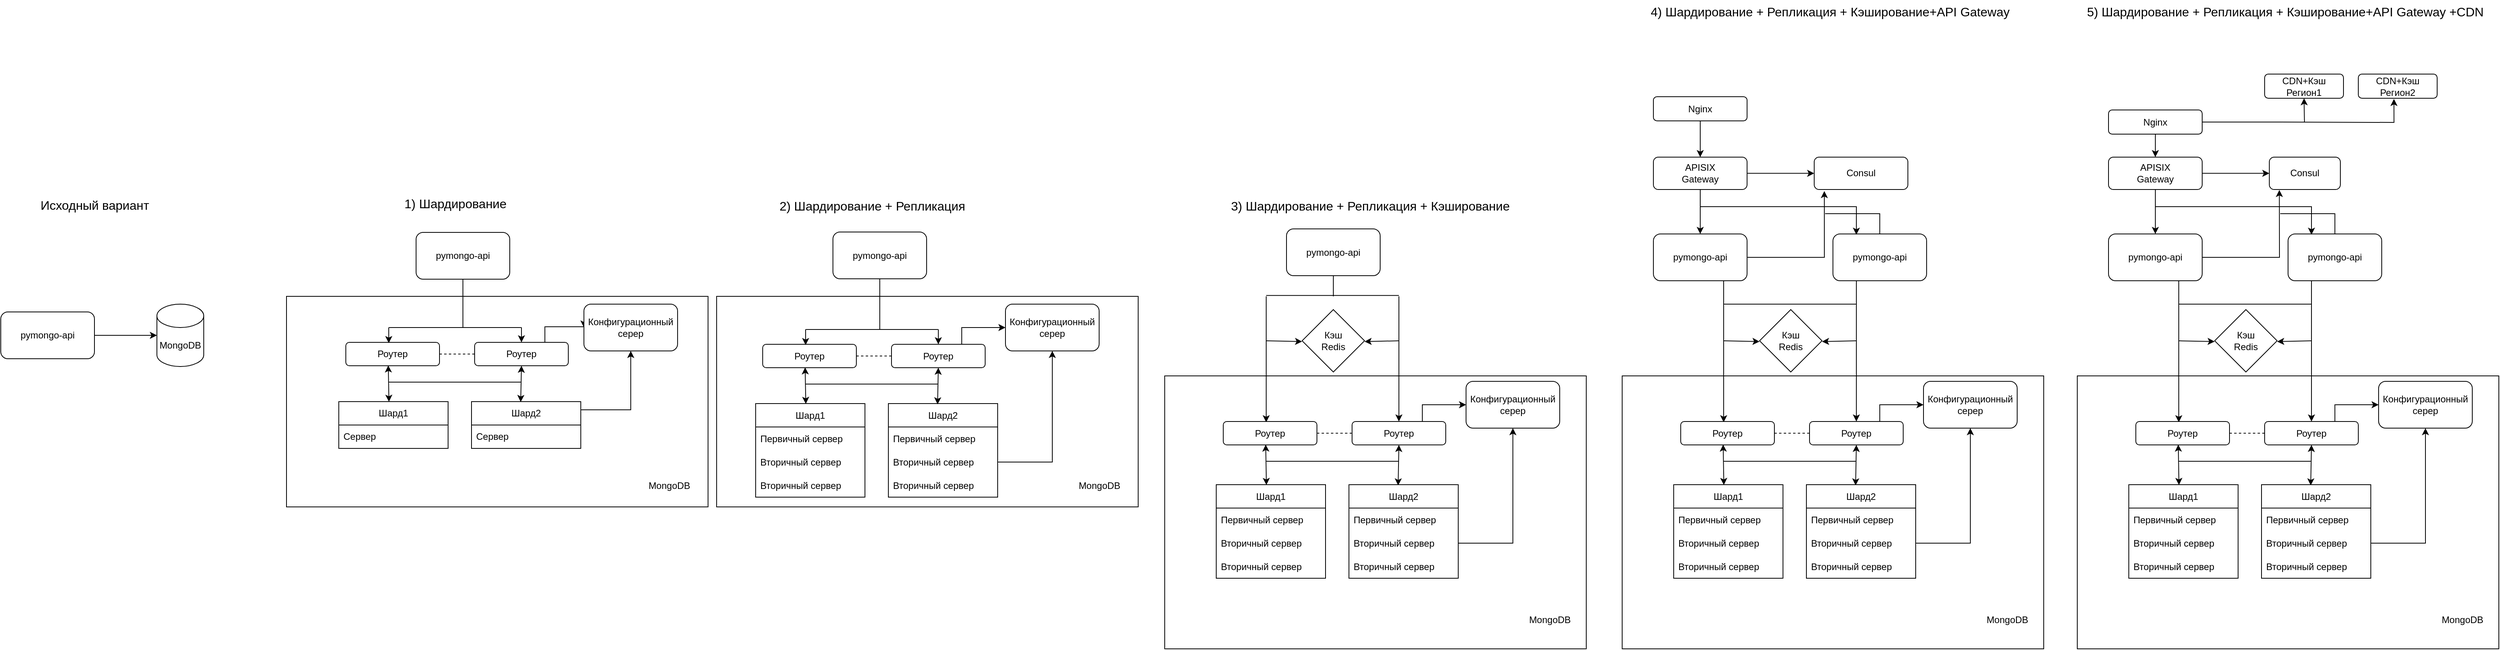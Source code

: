 <mxfile version="25.0.2">
  <diagram name="Page-1" id="-H_mtQnk-PTXWXPvYvuk">
    <mxGraphModel dx="778" dy="1609" grid="1" gridSize="10" guides="1" tooltips="1" connect="1" arrows="1" fold="1" page="1" pageScale="1" pageWidth="1169" pageHeight="827" math="0" shadow="0">
      <root>
        <mxCell id="0" />
        <mxCell id="1" parent="0" />
        <mxCell id="dd4mKdC5AhzpkrPQ3hBB-66" value="" style="rounded=0;whiteSpace=wrap;html=1;" parent="1" vertex="1">
          <mxGeometry x="1754" y="372" width="540" height="350" as="geometry" />
        </mxCell>
        <mxCell id="dd4mKdC5AhzpkrPQ3hBB-54" value="" style="rounded=0;whiteSpace=wrap;html=1;" parent="1" vertex="1">
          <mxGeometry x="629" y="270" width="540" height="270" as="geometry" />
        </mxCell>
        <mxCell id="dd4mKdC5AhzpkrPQ3hBB-55" value="MongoDB" style="text;html=1;align=center;verticalAlign=middle;resizable=0;points=[];autosize=1;strokeColor=none;fillColor=none;" parent="1" vertex="1">
          <mxGeometry x="1079" y="497.5" width="80" height="30" as="geometry" />
        </mxCell>
        <mxCell id="dd4mKdC5AhzpkrPQ3hBB-52" value="" style="rounded=0;whiteSpace=wrap;html=1;" parent="1" vertex="1">
          <mxGeometry x="1180" y="270" width="540" height="270" as="geometry" />
        </mxCell>
        <mxCell id="zA23MoTUsTF4_91t8viU-2" value="MongoDB" style="shape=cylinder3;whiteSpace=wrap;html=1;boundedLbl=1;backgroundOutline=1;size=15;" parent="1" vertex="1">
          <mxGeometry x="463" y="280" width="60" height="80" as="geometry" />
        </mxCell>
        <mxCell id="zA23MoTUsTF4_91t8viU-3" value="pymongo-api" style="rounded=1;whiteSpace=wrap;html=1;" parent="1" vertex="1">
          <mxGeometry x="263" y="290" width="120" height="60" as="geometry" />
        </mxCell>
        <mxCell id="zA23MoTUsTF4_91t8viU-4" style="edgeStyle=orthogonalEdgeStyle;rounded=0;orthogonalLoop=1;jettySize=auto;html=1;exitX=1;exitY=0.5;exitDx=0;exitDy=0;entryX=0;entryY=0.5;entryDx=0;entryDy=0;entryPerimeter=0;" parent="1" source="zA23MoTUsTF4_91t8viU-3" target="zA23MoTUsTF4_91t8viU-2" edge="1">
          <mxGeometry relative="1" as="geometry" />
        </mxCell>
        <mxCell id="dd4mKdC5AhzpkrPQ3hBB-1" value="&lt;span style=&quot;font-size: 16px;&quot;&gt;Исходный вариант&lt;/span&gt;" style="text;html=1;align=center;verticalAlign=middle;resizable=0;points=[];autosize=1;strokeColor=none;fillColor=none;" parent="1" vertex="1">
          <mxGeometry x="303" y="138" width="160" height="30" as="geometry" />
        </mxCell>
        <mxCell id="dd4mKdC5AhzpkrPQ3hBB-2" value="&lt;span style=&quot;font-size: 16px;&quot;&gt;1) Шардирование&lt;/span&gt;" style="text;html=1;align=center;verticalAlign=middle;resizable=0;points=[];autosize=1;strokeColor=none;fillColor=none;" parent="1" vertex="1">
          <mxGeometry x="770" y="136" width="150" height="30" as="geometry" />
        </mxCell>
        <mxCell id="dd4mKdC5AhzpkrPQ3hBB-24" style="edgeStyle=orthogonalEdgeStyle;rounded=0;orthogonalLoop=1;jettySize=auto;html=1;entryX=0;entryY=0.5;entryDx=0;entryDy=0;exitX=0.75;exitY=0;exitDx=0;exitDy=0;" parent="1" source="dd4mKdC5AhzpkrPQ3hBB-5" target="dd4mKdC5AhzpkrPQ3hBB-15" edge="1">
          <mxGeometry relative="1" as="geometry">
            <mxPoint x="960" y="270" as="sourcePoint" />
          </mxGeometry>
        </mxCell>
        <mxCell id="dd4mKdC5AhzpkrPQ3hBB-3" value="pymongo-api" style="rounded=1;whiteSpace=wrap;html=1;" parent="1" vertex="1">
          <mxGeometry x="795" y="188" width="120" height="60" as="geometry" />
        </mxCell>
        <mxCell id="dd4mKdC5AhzpkrPQ3hBB-4" value="Роутер" style="rounded=1;whiteSpace=wrap;html=1;" parent="1" vertex="1">
          <mxGeometry x="705" y="329" width="120" height="30" as="geometry" />
        </mxCell>
        <mxCell id="dd4mKdC5AhzpkrPQ3hBB-5" value="Роутер" style="rounded=1;whiteSpace=wrap;html=1;" parent="1" vertex="1">
          <mxGeometry x="870" y="329" width="120" height="30" as="geometry" />
        </mxCell>
        <mxCell id="dd4mKdC5AhzpkrPQ3hBB-6" value="Шард1" style="swimlane;fontStyle=0;childLayout=stackLayout;horizontal=1;startSize=30;horizontalStack=0;resizeParent=1;resizeParentMax=0;resizeLast=0;collapsible=1;marginBottom=0;whiteSpace=wrap;html=1;" parent="1" vertex="1">
          <mxGeometry x="696" y="405" width="140" height="60" as="geometry" />
        </mxCell>
        <mxCell id="dd4mKdC5AhzpkrPQ3hBB-9" value="Сервер" style="text;strokeColor=none;fillColor=none;align=left;verticalAlign=middle;spacingLeft=4;spacingRight=4;overflow=hidden;points=[[0,0.5],[1,0.5]];portConstraint=eastwest;rotatable=0;whiteSpace=wrap;html=1;" parent="dd4mKdC5AhzpkrPQ3hBB-6" vertex="1">
          <mxGeometry y="30" width="140" height="30" as="geometry" />
        </mxCell>
        <mxCell id="dd4mKdC5AhzpkrPQ3hBB-11" value="Шард2" style="swimlane;fontStyle=0;childLayout=stackLayout;horizontal=1;startSize=30;horizontalStack=0;resizeParent=1;resizeParentMax=0;resizeLast=0;collapsible=1;marginBottom=0;whiteSpace=wrap;html=1;" parent="1" vertex="1">
          <mxGeometry x="866" y="405" width="140" height="60" as="geometry" />
        </mxCell>
        <mxCell id="dd4mKdC5AhzpkrPQ3hBB-51" value="Сервер" style="text;strokeColor=none;fillColor=none;align=left;verticalAlign=middle;spacingLeft=4;spacingRight=4;overflow=hidden;points=[[0,0.5],[1,0.5]];portConstraint=eastwest;rotatable=0;whiteSpace=wrap;html=1;" parent="dd4mKdC5AhzpkrPQ3hBB-11" vertex="1">
          <mxGeometry y="30" width="140" height="30" as="geometry" />
        </mxCell>
        <mxCell id="dd4mKdC5AhzpkrPQ3hBB-15" value="Конфигурационный серер" style="rounded=1;whiteSpace=wrap;html=1;" parent="1" vertex="1">
          <mxGeometry x="1010" y="280" width="120" height="60" as="geometry" />
        </mxCell>
        <mxCell id="dd4mKdC5AhzpkrPQ3hBB-16" value="" style="endArrow=none;html=1;rounded=0;" parent="1" edge="1">
          <mxGeometry width="50" height="50" relative="1" as="geometry">
            <mxPoint x="760" y="310" as="sourcePoint" />
            <mxPoint x="930" y="310" as="targetPoint" />
          </mxGeometry>
        </mxCell>
        <mxCell id="dd4mKdC5AhzpkrPQ3hBB-17" value="" style="endArrow=none;dashed=1;html=1;rounded=0;exitX=1;exitY=0.5;exitDx=0;exitDy=0;entryX=0;entryY=0.5;entryDx=0;entryDy=0;" parent="1" source="dd4mKdC5AhzpkrPQ3hBB-4" target="dd4mKdC5AhzpkrPQ3hBB-5" edge="1">
          <mxGeometry width="50" height="50" relative="1" as="geometry">
            <mxPoint x="820" y="410" as="sourcePoint" />
            <mxPoint x="870" y="360" as="targetPoint" />
          </mxGeometry>
        </mxCell>
        <mxCell id="dd4mKdC5AhzpkrPQ3hBB-18" value="" style="endArrow=classic;html=1;rounded=0;" parent="1" target="dd4mKdC5AhzpkrPQ3hBB-5" edge="1">
          <mxGeometry width="50" height="50" relative="1" as="geometry">
            <mxPoint x="930" y="310" as="sourcePoint" />
            <mxPoint x="870" y="360" as="targetPoint" />
          </mxGeometry>
        </mxCell>
        <mxCell id="dd4mKdC5AhzpkrPQ3hBB-19" value="" style="endArrow=classic;html=1;rounded=0;" parent="1" edge="1">
          <mxGeometry width="50" height="50" relative="1" as="geometry">
            <mxPoint x="760" y="310" as="sourcePoint" />
            <mxPoint x="760" y="330" as="targetPoint" />
          </mxGeometry>
        </mxCell>
        <mxCell id="dd4mKdC5AhzpkrPQ3hBB-20" value="" style="endArrow=none;html=1;rounded=0;entryX=0.5;entryY=1;entryDx=0;entryDy=0;" parent="1" target="dd4mKdC5AhzpkrPQ3hBB-3" edge="1">
          <mxGeometry width="50" height="50" relative="1" as="geometry">
            <mxPoint x="855" y="310" as="sourcePoint" />
            <mxPoint x="870" y="360" as="targetPoint" />
          </mxGeometry>
        </mxCell>
        <mxCell id="dd4mKdC5AhzpkrPQ3hBB-22" style="edgeStyle=orthogonalEdgeStyle;rounded=0;orthogonalLoop=1;jettySize=auto;html=1;exitX=0.997;exitY=0.175;exitDx=0;exitDy=0;entryX=0.5;entryY=1;entryDx=0;entryDy=0;exitPerimeter=0;" parent="1" source="dd4mKdC5AhzpkrPQ3hBB-11" target="dd4mKdC5AhzpkrPQ3hBB-15" edge="1">
          <mxGeometry relative="1" as="geometry" />
        </mxCell>
        <mxCell id="dd4mKdC5AhzpkrPQ3hBB-25" value="" style="endArrow=classic;html=1;rounded=0;exitX=0.453;exitY=0.987;exitDx=0;exitDy=0;entryX=0.459;entryY=0.003;entryDx=0;entryDy=0;entryPerimeter=0;exitPerimeter=0;endFill=1;startArrow=classic;startFill=1;" parent="1" source="dd4mKdC5AhzpkrPQ3hBB-4" target="dd4mKdC5AhzpkrPQ3hBB-6" edge="1">
          <mxGeometry width="50" height="50" relative="1" as="geometry">
            <mxPoint x="820" y="410" as="sourcePoint" />
            <mxPoint x="765" y="400" as="targetPoint" />
          </mxGeometry>
        </mxCell>
        <mxCell id="dd4mKdC5AhzpkrPQ3hBB-26" value="" style="endArrow=classic;html=1;rounded=0;exitX=0.5;exitY=1;exitDx=0;exitDy=0;entryX=0.45;entryY=0.008;entryDx=0;entryDy=0;entryPerimeter=0;endFill=1;startArrow=classic;startFill=1;" parent="1" source="dd4mKdC5AhzpkrPQ3hBB-5" target="dd4mKdC5AhzpkrPQ3hBB-11" edge="1">
          <mxGeometry width="50" height="50" relative="1" as="geometry">
            <mxPoint x="820" y="410" as="sourcePoint" />
            <mxPoint x="870" y="360" as="targetPoint" />
          </mxGeometry>
        </mxCell>
        <mxCell id="dd4mKdC5AhzpkrPQ3hBB-27" value="" style="endArrow=none;html=1;rounded=0;" parent="1" edge="1">
          <mxGeometry width="50" height="50" relative="1" as="geometry">
            <mxPoint x="760" y="380" as="sourcePoint" />
            <mxPoint x="930" y="380" as="targetPoint" />
          </mxGeometry>
        </mxCell>
        <mxCell id="dd4mKdC5AhzpkrPQ3hBB-28" value="&lt;span style=&quot;font-size: 16px;&quot;&gt;2) Шардирование + Репликация&lt;/span&gt;" style="text;html=1;align=center;verticalAlign=middle;resizable=0;points=[];autosize=1;strokeColor=none;fillColor=none;" parent="1" vertex="1">
          <mxGeometry x="1249" y="138.5" width="260" height="30" as="geometry" />
        </mxCell>
        <mxCell id="dd4mKdC5AhzpkrPQ3hBB-29" style="edgeStyle=orthogonalEdgeStyle;rounded=0;orthogonalLoop=1;jettySize=auto;html=1;entryX=0;entryY=0.5;entryDx=0;entryDy=0;exitX=0.75;exitY=0;exitDx=0;exitDy=0;" parent="1" source="dd4mKdC5AhzpkrPQ3hBB-32" target="dd4mKdC5AhzpkrPQ3hBB-41" edge="1">
          <mxGeometry relative="1" as="geometry">
            <mxPoint x="1494" y="272.5" as="sourcePoint" />
          </mxGeometry>
        </mxCell>
        <mxCell id="dd4mKdC5AhzpkrPQ3hBB-30" value="pymongo-api" style="rounded=1;whiteSpace=wrap;html=1;" parent="1" vertex="1">
          <mxGeometry x="1329" y="187.5" width="120" height="60" as="geometry" />
        </mxCell>
        <mxCell id="dd4mKdC5AhzpkrPQ3hBB-31" value="Роутер" style="rounded=1;whiteSpace=wrap;html=1;" parent="1" vertex="1">
          <mxGeometry x="1239" y="331.5" width="120" height="30" as="geometry" />
        </mxCell>
        <mxCell id="dd4mKdC5AhzpkrPQ3hBB-32" value="Роутер" style="rounded=1;whiteSpace=wrap;html=1;" parent="1" vertex="1">
          <mxGeometry x="1404" y="331.5" width="120" height="30" as="geometry" />
        </mxCell>
        <mxCell id="dd4mKdC5AhzpkrPQ3hBB-33" value="Шард1" style="swimlane;fontStyle=0;childLayout=stackLayout;horizontal=1;startSize=30;horizontalStack=0;resizeParent=1;resizeParentMax=0;resizeLast=0;collapsible=1;marginBottom=0;whiteSpace=wrap;html=1;" parent="1" vertex="1">
          <mxGeometry x="1230" y="407.5" width="140" height="120" as="geometry" />
        </mxCell>
        <mxCell id="dd4mKdC5AhzpkrPQ3hBB-34" value="Первичный сервер" style="text;strokeColor=none;fillColor=none;align=left;verticalAlign=middle;spacingLeft=4;spacingRight=4;overflow=hidden;points=[[0,0.5],[1,0.5]];portConstraint=eastwest;rotatable=0;whiteSpace=wrap;html=1;" parent="dd4mKdC5AhzpkrPQ3hBB-33" vertex="1">
          <mxGeometry y="30" width="140" height="30" as="geometry" />
        </mxCell>
        <mxCell id="dd4mKdC5AhzpkrPQ3hBB-35" value="Вторичный сервер" style="text;strokeColor=none;fillColor=none;align=left;verticalAlign=middle;spacingLeft=4;spacingRight=4;overflow=hidden;points=[[0,0.5],[1,0.5]];portConstraint=eastwest;rotatable=0;whiteSpace=wrap;html=1;" parent="dd4mKdC5AhzpkrPQ3hBB-33" vertex="1">
          <mxGeometry y="60" width="140" height="30" as="geometry" />
        </mxCell>
        <mxCell id="dd4mKdC5AhzpkrPQ3hBB-36" value="Вторичный сервер" style="text;strokeColor=none;fillColor=none;align=left;verticalAlign=middle;spacingLeft=4;spacingRight=4;overflow=hidden;points=[[0,0.5],[1,0.5]];portConstraint=eastwest;rotatable=0;whiteSpace=wrap;html=1;" parent="dd4mKdC5AhzpkrPQ3hBB-33" vertex="1">
          <mxGeometry y="90" width="140" height="30" as="geometry" />
        </mxCell>
        <mxCell id="dd4mKdC5AhzpkrPQ3hBB-37" value="Шард2" style="swimlane;fontStyle=0;childLayout=stackLayout;horizontal=1;startSize=30;horizontalStack=0;resizeParent=1;resizeParentMax=0;resizeLast=0;collapsible=1;marginBottom=0;whiteSpace=wrap;html=1;" parent="1" vertex="1">
          <mxGeometry x="1400" y="407.5" width="140" height="120" as="geometry" />
        </mxCell>
        <mxCell id="dd4mKdC5AhzpkrPQ3hBB-38" value="Первичный сервер" style="text;strokeColor=none;fillColor=none;align=left;verticalAlign=middle;spacingLeft=4;spacingRight=4;overflow=hidden;points=[[0,0.5],[1,0.5]];portConstraint=eastwest;rotatable=0;whiteSpace=wrap;html=1;" parent="dd4mKdC5AhzpkrPQ3hBB-37" vertex="1">
          <mxGeometry y="30" width="140" height="30" as="geometry" />
        </mxCell>
        <mxCell id="dd4mKdC5AhzpkrPQ3hBB-39" value="Вторичный сервер" style="text;strokeColor=none;fillColor=none;align=left;verticalAlign=middle;spacingLeft=4;spacingRight=4;overflow=hidden;points=[[0,0.5],[1,0.5]];portConstraint=eastwest;rotatable=0;whiteSpace=wrap;html=1;" parent="dd4mKdC5AhzpkrPQ3hBB-37" vertex="1">
          <mxGeometry y="60" width="140" height="30" as="geometry" />
        </mxCell>
        <mxCell id="dd4mKdC5AhzpkrPQ3hBB-40" value="Вторичный сервер" style="text;strokeColor=none;fillColor=none;align=left;verticalAlign=middle;spacingLeft=4;spacingRight=4;overflow=hidden;points=[[0,0.5],[1,0.5]];portConstraint=eastwest;rotatable=0;whiteSpace=wrap;html=1;" parent="dd4mKdC5AhzpkrPQ3hBB-37" vertex="1">
          <mxGeometry y="90" width="140" height="30" as="geometry" />
        </mxCell>
        <mxCell id="dd4mKdC5AhzpkrPQ3hBB-41" value="Конфигурационный серер" style="rounded=1;whiteSpace=wrap;html=1;" parent="1" vertex="1">
          <mxGeometry x="1550" y="280" width="120" height="60" as="geometry" />
        </mxCell>
        <mxCell id="dd4mKdC5AhzpkrPQ3hBB-42" value="" style="endArrow=none;html=1;rounded=0;" parent="1" edge="1">
          <mxGeometry width="50" height="50" relative="1" as="geometry">
            <mxPoint x="1294" y="312.5" as="sourcePoint" />
            <mxPoint x="1464" y="312.5" as="targetPoint" />
          </mxGeometry>
        </mxCell>
        <mxCell id="dd4mKdC5AhzpkrPQ3hBB-43" value="" style="endArrow=none;dashed=1;html=1;rounded=0;exitX=1;exitY=0.5;exitDx=0;exitDy=0;entryX=0;entryY=0.5;entryDx=0;entryDy=0;" parent="1" source="dd4mKdC5AhzpkrPQ3hBB-31" target="dd4mKdC5AhzpkrPQ3hBB-32" edge="1">
          <mxGeometry width="50" height="50" relative="1" as="geometry">
            <mxPoint x="1354" y="412.5" as="sourcePoint" />
            <mxPoint x="1404" y="362.5" as="targetPoint" />
          </mxGeometry>
        </mxCell>
        <mxCell id="dd4mKdC5AhzpkrPQ3hBB-44" value="" style="endArrow=classic;html=1;rounded=0;" parent="1" target="dd4mKdC5AhzpkrPQ3hBB-32" edge="1">
          <mxGeometry width="50" height="50" relative="1" as="geometry">
            <mxPoint x="1464" y="312.5" as="sourcePoint" />
            <mxPoint x="1404" y="362.5" as="targetPoint" />
          </mxGeometry>
        </mxCell>
        <mxCell id="dd4mKdC5AhzpkrPQ3hBB-45" value="" style="endArrow=classic;html=1;rounded=0;" parent="1" edge="1">
          <mxGeometry width="50" height="50" relative="1" as="geometry">
            <mxPoint x="1294" y="312.5" as="sourcePoint" />
            <mxPoint x="1294" y="332.5" as="targetPoint" />
          </mxGeometry>
        </mxCell>
        <mxCell id="dd4mKdC5AhzpkrPQ3hBB-46" value="" style="endArrow=none;html=1;rounded=0;entryX=0.5;entryY=1;entryDx=0;entryDy=0;" parent="1" target="dd4mKdC5AhzpkrPQ3hBB-30" edge="1">
          <mxGeometry width="50" height="50" relative="1" as="geometry">
            <mxPoint x="1389" y="312.5" as="sourcePoint" />
            <mxPoint x="1404" y="362.5" as="targetPoint" />
          </mxGeometry>
        </mxCell>
        <mxCell id="dd4mKdC5AhzpkrPQ3hBB-47" style="edgeStyle=orthogonalEdgeStyle;rounded=0;orthogonalLoop=1;jettySize=auto;html=1;exitX=1;exitY=0.5;exitDx=0;exitDy=0;entryX=0.5;entryY=1;entryDx=0;entryDy=0;" parent="1" source="dd4mKdC5AhzpkrPQ3hBB-39" target="dd4mKdC5AhzpkrPQ3hBB-41" edge="1">
          <mxGeometry relative="1" as="geometry" />
        </mxCell>
        <mxCell id="dd4mKdC5AhzpkrPQ3hBB-48" value="" style="endArrow=classic;html=1;rounded=0;exitX=0.453;exitY=0.987;exitDx=0;exitDy=0;entryX=0.459;entryY=0.003;entryDx=0;entryDy=0;entryPerimeter=0;exitPerimeter=0;endFill=1;startArrow=classic;startFill=1;" parent="1" source="dd4mKdC5AhzpkrPQ3hBB-31" target="dd4mKdC5AhzpkrPQ3hBB-33" edge="1">
          <mxGeometry width="50" height="50" relative="1" as="geometry">
            <mxPoint x="1354" y="412.5" as="sourcePoint" />
            <mxPoint x="1299" y="402.5" as="targetPoint" />
          </mxGeometry>
        </mxCell>
        <mxCell id="dd4mKdC5AhzpkrPQ3hBB-49" value="" style="endArrow=classic;html=1;rounded=0;exitX=0.5;exitY=1;exitDx=0;exitDy=0;entryX=0.45;entryY=0.008;entryDx=0;entryDy=0;entryPerimeter=0;endFill=1;startArrow=classic;startFill=1;" parent="1" source="dd4mKdC5AhzpkrPQ3hBB-32" target="dd4mKdC5AhzpkrPQ3hBB-37" edge="1">
          <mxGeometry width="50" height="50" relative="1" as="geometry">
            <mxPoint x="1354" y="412.5" as="sourcePoint" />
            <mxPoint x="1404" y="362.5" as="targetPoint" />
          </mxGeometry>
        </mxCell>
        <mxCell id="dd4mKdC5AhzpkrPQ3hBB-50" value="" style="endArrow=none;html=1;rounded=0;" parent="1" edge="1">
          <mxGeometry width="50" height="50" relative="1" as="geometry">
            <mxPoint x="1294" y="382.5" as="sourcePoint" />
            <mxPoint x="1464" y="382.5" as="targetPoint" />
          </mxGeometry>
        </mxCell>
        <mxCell id="dd4mKdC5AhzpkrPQ3hBB-53" value="MongoDB" style="text;html=1;align=center;verticalAlign=middle;resizable=0;points=[];autosize=1;strokeColor=none;fillColor=none;" parent="1" vertex="1">
          <mxGeometry x="1630" y="497.5" width="80" height="30" as="geometry" />
        </mxCell>
        <mxCell id="dd4mKdC5AhzpkrPQ3hBB-56" style="edgeStyle=orthogonalEdgeStyle;rounded=0;orthogonalLoop=1;jettySize=auto;html=1;entryX=0;entryY=0.5;entryDx=0;entryDy=0;exitX=0.75;exitY=0;exitDx=0;exitDy=0;" parent="1" source="dd4mKdC5AhzpkrPQ3hBB-70" target="dd4mKdC5AhzpkrPQ3hBB-79" edge="1">
          <mxGeometry relative="1" as="geometry">
            <mxPoint x="2084" y="371.5" as="sourcePoint" />
          </mxGeometry>
        </mxCell>
        <mxCell id="dd4mKdC5AhzpkrPQ3hBB-57" value="" style="endArrow=none;html=1;rounded=0;" parent="1" edge="1">
          <mxGeometry width="50" height="50" relative="1" as="geometry">
            <mxPoint x="1884" y="268.82" as="sourcePoint" />
            <mxPoint x="2054" y="268.82" as="targetPoint" />
          </mxGeometry>
        </mxCell>
        <mxCell id="dd4mKdC5AhzpkrPQ3hBB-58" value="" style="endArrow=none;dashed=1;html=1;rounded=0;exitX=1;exitY=0.5;exitDx=0;exitDy=0;entryX=0;entryY=0.5;entryDx=0;entryDy=0;" parent="1" source="dd4mKdC5AhzpkrPQ3hBB-69" target="dd4mKdC5AhzpkrPQ3hBB-70" edge="1">
          <mxGeometry width="50" height="50" relative="1" as="geometry">
            <mxPoint x="1944" y="511.5" as="sourcePoint" />
            <mxPoint x="1994" y="461.5" as="targetPoint" />
          </mxGeometry>
        </mxCell>
        <mxCell id="dd4mKdC5AhzpkrPQ3hBB-59" value="" style="endArrow=classic;html=1;rounded=0;" parent="1" target="dd4mKdC5AhzpkrPQ3hBB-70" edge="1">
          <mxGeometry width="50" height="50" relative="1" as="geometry">
            <mxPoint x="2054" y="270" as="sourcePoint" />
            <mxPoint x="1994" y="461.5" as="targetPoint" />
          </mxGeometry>
        </mxCell>
        <mxCell id="dd4mKdC5AhzpkrPQ3hBB-60" value="" style="endArrow=classic;html=1;rounded=0;" parent="1" edge="1">
          <mxGeometry width="50" height="50" relative="1" as="geometry">
            <mxPoint x="1884" y="270" as="sourcePoint" />
            <mxPoint x="1884" y="431.5" as="targetPoint" />
          </mxGeometry>
        </mxCell>
        <mxCell id="dd4mKdC5AhzpkrPQ3hBB-61" value="" style="endArrow=none;html=1;rounded=0;entryX=0.5;entryY=1;entryDx=0;entryDy=0;" parent="1" target="dd4mKdC5AhzpkrPQ3hBB-68" edge="1">
          <mxGeometry width="50" height="50" relative="1" as="geometry">
            <mxPoint x="1970" y="270" as="sourcePoint" />
            <mxPoint x="1994" y="362.5" as="targetPoint" />
          </mxGeometry>
        </mxCell>
        <mxCell id="dd4mKdC5AhzpkrPQ3hBB-62" style="edgeStyle=orthogonalEdgeStyle;rounded=0;orthogonalLoop=1;jettySize=auto;html=1;exitX=1;exitY=0.5;exitDx=0;exitDy=0;entryX=0.5;entryY=1;entryDx=0;entryDy=0;" parent="1" source="dd4mKdC5AhzpkrPQ3hBB-77" target="dd4mKdC5AhzpkrPQ3hBB-79" edge="1">
          <mxGeometry relative="1" as="geometry" />
        </mxCell>
        <mxCell id="dd4mKdC5AhzpkrPQ3hBB-63" value="" style="endArrow=classic;html=1;rounded=0;exitX=0.453;exitY=0.987;exitDx=0;exitDy=0;entryX=0.459;entryY=0.003;entryDx=0;entryDy=0;entryPerimeter=0;exitPerimeter=0;endFill=1;startArrow=classic;startFill=1;" parent="1" source="dd4mKdC5AhzpkrPQ3hBB-69" target="dd4mKdC5AhzpkrPQ3hBB-71" edge="1">
          <mxGeometry width="50" height="50" relative="1" as="geometry">
            <mxPoint x="1944" y="412.5" as="sourcePoint" />
            <mxPoint x="1889" y="402.5" as="targetPoint" />
          </mxGeometry>
        </mxCell>
        <mxCell id="dd4mKdC5AhzpkrPQ3hBB-64" value="" style="endArrow=classic;html=1;rounded=0;exitX=0.5;exitY=1;exitDx=0;exitDy=0;entryX=0.45;entryY=0.008;entryDx=0;entryDy=0;entryPerimeter=0;endFill=1;startArrow=classic;startFill=1;" parent="1" source="dd4mKdC5AhzpkrPQ3hBB-70" target="dd4mKdC5AhzpkrPQ3hBB-75" edge="1">
          <mxGeometry width="50" height="50" relative="1" as="geometry">
            <mxPoint x="1944" y="412.5" as="sourcePoint" />
            <mxPoint x="1994" y="362.5" as="targetPoint" />
          </mxGeometry>
        </mxCell>
        <mxCell id="dd4mKdC5AhzpkrPQ3hBB-65" value="" style="endArrow=none;html=1;rounded=0;" parent="1" edge="1">
          <mxGeometry width="50" height="50" relative="1" as="geometry">
            <mxPoint x="1884" y="481.5" as="sourcePoint" />
            <mxPoint x="2054" y="481.5" as="targetPoint" />
          </mxGeometry>
        </mxCell>
        <mxCell id="dd4mKdC5AhzpkrPQ3hBB-67" value="&lt;span style=&quot;font-size: 16px;&quot;&gt;3) Шардирование + Репликация + Кэширование&lt;/span&gt;" style="text;html=1;align=center;verticalAlign=middle;resizable=0;points=[];autosize=1;strokeColor=none;fillColor=none;" parent="1" vertex="1">
          <mxGeometry x="1827" y="138.5" width="380" height="30" as="geometry" />
        </mxCell>
        <mxCell id="dd4mKdC5AhzpkrPQ3hBB-68" value="pymongo-api" style="rounded=1;whiteSpace=wrap;html=1;" parent="1" vertex="1">
          <mxGeometry x="1910" y="183.5" width="120" height="60" as="geometry" />
        </mxCell>
        <mxCell id="dd4mKdC5AhzpkrPQ3hBB-69" value="Роутер" style="rounded=1;whiteSpace=wrap;html=1;" parent="1" vertex="1">
          <mxGeometry x="1829" y="430.5" width="120" height="30" as="geometry" />
        </mxCell>
        <mxCell id="dd4mKdC5AhzpkrPQ3hBB-70" value="Роутер" style="rounded=1;whiteSpace=wrap;html=1;" parent="1" vertex="1">
          <mxGeometry x="1994" y="430.5" width="120" height="30" as="geometry" />
        </mxCell>
        <mxCell id="dd4mKdC5AhzpkrPQ3hBB-71" value="Шард1" style="swimlane;fontStyle=0;childLayout=stackLayout;horizontal=1;startSize=30;horizontalStack=0;resizeParent=1;resizeParentMax=0;resizeLast=0;collapsible=1;marginBottom=0;whiteSpace=wrap;html=1;" parent="1" vertex="1">
          <mxGeometry x="1820" y="511.5" width="140" height="120" as="geometry" />
        </mxCell>
        <mxCell id="dd4mKdC5AhzpkrPQ3hBB-72" value="Первичный сервер" style="text;strokeColor=none;fillColor=none;align=left;verticalAlign=middle;spacingLeft=4;spacingRight=4;overflow=hidden;points=[[0,0.5],[1,0.5]];portConstraint=eastwest;rotatable=0;whiteSpace=wrap;html=1;" parent="dd4mKdC5AhzpkrPQ3hBB-71" vertex="1">
          <mxGeometry y="30" width="140" height="30" as="geometry" />
        </mxCell>
        <mxCell id="dd4mKdC5AhzpkrPQ3hBB-73" value="Вторичный сервер" style="text;strokeColor=none;fillColor=none;align=left;verticalAlign=middle;spacingLeft=4;spacingRight=4;overflow=hidden;points=[[0,0.5],[1,0.5]];portConstraint=eastwest;rotatable=0;whiteSpace=wrap;html=1;" parent="dd4mKdC5AhzpkrPQ3hBB-71" vertex="1">
          <mxGeometry y="60" width="140" height="30" as="geometry" />
        </mxCell>
        <mxCell id="dd4mKdC5AhzpkrPQ3hBB-74" value="Вторичный сервер" style="text;strokeColor=none;fillColor=none;align=left;verticalAlign=middle;spacingLeft=4;spacingRight=4;overflow=hidden;points=[[0,0.5],[1,0.5]];portConstraint=eastwest;rotatable=0;whiteSpace=wrap;html=1;" parent="dd4mKdC5AhzpkrPQ3hBB-71" vertex="1">
          <mxGeometry y="90" width="140" height="30" as="geometry" />
        </mxCell>
        <mxCell id="dd4mKdC5AhzpkrPQ3hBB-75" value="Шард2" style="swimlane;fontStyle=0;childLayout=stackLayout;horizontal=1;startSize=30;horizontalStack=0;resizeParent=1;resizeParentMax=0;resizeLast=0;collapsible=1;marginBottom=0;whiteSpace=wrap;html=1;" parent="1" vertex="1">
          <mxGeometry x="1990" y="511.5" width="140" height="120" as="geometry" />
        </mxCell>
        <mxCell id="dd4mKdC5AhzpkrPQ3hBB-76" value="Первичный сервер" style="text;strokeColor=none;fillColor=none;align=left;verticalAlign=middle;spacingLeft=4;spacingRight=4;overflow=hidden;points=[[0,0.5],[1,0.5]];portConstraint=eastwest;rotatable=0;whiteSpace=wrap;html=1;" parent="dd4mKdC5AhzpkrPQ3hBB-75" vertex="1">
          <mxGeometry y="30" width="140" height="30" as="geometry" />
        </mxCell>
        <mxCell id="dd4mKdC5AhzpkrPQ3hBB-77" value="Вторичный сервер" style="text;strokeColor=none;fillColor=none;align=left;verticalAlign=middle;spacingLeft=4;spacingRight=4;overflow=hidden;points=[[0,0.5],[1,0.5]];portConstraint=eastwest;rotatable=0;whiteSpace=wrap;html=1;" parent="dd4mKdC5AhzpkrPQ3hBB-75" vertex="1">
          <mxGeometry y="60" width="140" height="30" as="geometry" />
        </mxCell>
        <mxCell id="dd4mKdC5AhzpkrPQ3hBB-78" value="Вторичный сервер" style="text;strokeColor=none;fillColor=none;align=left;verticalAlign=middle;spacingLeft=4;spacingRight=4;overflow=hidden;points=[[0,0.5],[1,0.5]];portConstraint=eastwest;rotatable=0;whiteSpace=wrap;html=1;" parent="dd4mKdC5AhzpkrPQ3hBB-75" vertex="1">
          <mxGeometry y="90" width="140" height="30" as="geometry" />
        </mxCell>
        <mxCell id="dd4mKdC5AhzpkrPQ3hBB-79" value="Конфигурационный серер" style="rounded=1;whiteSpace=wrap;html=1;" parent="1" vertex="1">
          <mxGeometry x="2140" y="379" width="120" height="60" as="geometry" />
        </mxCell>
        <mxCell id="dd4mKdC5AhzpkrPQ3hBB-80" value="MongoDB" style="text;html=1;align=center;verticalAlign=middle;resizable=0;points=[];autosize=1;strokeColor=none;fillColor=none;" parent="1" vertex="1">
          <mxGeometry x="2207" y="670" width="80" height="30" as="geometry" />
        </mxCell>
        <mxCell id="dd4mKdC5AhzpkrPQ3hBB-81" value="Кэш&lt;div&gt;Redis&lt;/div&gt;" style="rhombus;whiteSpace=wrap;html=1;" parent="1" vertex="1">
          <mxGeometry x="1930" y="287" width="80" height="80" as="geometry" />
        </mxCell>
        <mxCell id="dd4mKdC5AhzpkrPQ3hBB-83" value="" style="endArrow=none;html=1;rounded=0;startArrow=classic;startFill=1;" parent="1" edge="1">
          <mxGeometry width="50" height="50" relative="1" as="geometry">
            <mxPoint x="2010" y="328" as="sourcePoint" />
            <mxPoint x="2054" y="327" as="targetPoint" />
          </mxGeometry>
        </mxCell>
        <mxCell id="dd4mKdC5AhzpkrPQ3hBB-84" value="" style="endArrow=classic;html=1;rounded=0;" parent="1" edge="1">
          <mxGeometry width="50" height="50" relative="1" as="geometry">
            <mxPoint x="1884" y="327" as="sourcePoint" />
            <mxPoint x="1930" y="328" as="targetPoint" />
          </mxGeometry>
        </mxCell>
        <mxCell id="_-X633mJhmhfmiW9d9bD-1" value="" style="rounded=0;whiteSpace=wrap;html=1;" vertex="1" parent="1">
          <mxGeometry x="2340" y="372" width="540" height="350" as="geometry" />
        </mxCell>
        <mxCell id="_-X633mJhmhfmiW9d9bD-2" style="edgeStyle=orthogonalEdgeStyle;rounded=0;orthogonalLoop=1;jettySize=auto;html=1;entryX=0;entryY=0.5;entryDx=0;entryDy=0;exitX=0.75;exitY=0;exitDx=0;exitDy=0;" edge="1" source="_-X633mJhmhfmiW9d9bD-15" target="_-X633mJhmhfmiW9d9bD-24" parent="1">
          <mxGeometry relative="1" as="geometry">
            <mxPoint x="2670" y="371.5" as="sourcePoint" />
          </mxGeometry>
        </mxCell>
        <mxCell id="_-X633mJhmhfmiW9d9bD-4" value="" style="endArrow=none;dashed=1;html=1;rounded=0;exitX=1;exitY=0.5;exitDx=0;exitDy=0;entryX=0;entryY=0.5;entryDx=0;entryDy=0;" edge="1" source="_-X633mJhmhfmiW9d9bD-14" target="_-X633mJhmhfmiW9d9bD-15" parent="1">
          <mxGeometry width="50" height="50" relative="1" as="geometry">
            <mxPoint x="2530" y="511.5" as="sourcePoint" />
            <mxPoint x="2580" y="461.5" as="targetPoint" />
          </mxGeometry>
        </mxCell>
        <mxCell id="_-X633mJhmhfmiW9d9bD-5" value="" style="endArrow=classic;html=1;rounded=0;exitX=0.25;exitY=1;exitDx=0;exitDy=0;" edge="1" target="_-X633mJhmhfmiW9d9bD-15" parent="1" source="_-X633mJhmhfmiW9d9bD-29">
          <mxGeometry width="50" height="50" relative="1" as="geometry">
            <mxPoint x="2640" y="270" as="sourcePoint" />
            <mxPoint x="2580" y="461.5" as="targetPoint" />
          </mxGeometry>
        </mxCell>
        <mxCell id="_-X633mJhmhfmiW9d9bD-6" value="" style="endArrow=classic;html=1;rounded=0;" edge="1" parent="1">
          <mxGeometry width="50" height="50" relative="1" as="geometry">
            <mxPoint x="2470" y="270" as="sourcePoint" />
            <mxPoint x="2470" y="431.5" as="targetPoint" />
          </mxGeometry>
        </mxCell>
        <mxCell id="_-X633mJhmhfmiW9d9bD-7" value="" style="endArrow=none;html=1;rounded=0;entryX=0.75;entryY=1;entryDx=0;entryDy=0;" edge="1" target="_-X633mJhmhfmiW9d9bD-13" parent="1">
          <mxGeometry width="50" height="50" relative="1" as="geometry">
            <mxPoint x="2470" y="270" as="sourcePoint" />
            <mxPoint x="2580" y="362.5" as="targetPoint" />
          </mxGeometry>
        </mxCell>
        <mxCell id="_-X633mJhmhfmiW9d9bD-8" style="edgeStyle=orthogonalEdgeStyle;rounded=0;orthogonalLoop=1;jettySize=auto;html=1;exitX=1;exitY=0.5;exitDx=0;exitDy=0;entryX=0.5;entryY=1;entryDx=0;entryDy=0;" edge="1" source="_-X633mJhmhfmiW9d9bD-22" target="_-X633mJhmhfmiW9d9bD-24" parent="1">
          <mxGeometry relative="1" as="geometry" />
        </mxCell>
        <mxCell id="_-X633mJhmhfmiW9d9bD-9" value="" style="endArrow=classic;html=1;rounded=0;exitX=0.453;exitY=0.987;exitDx=0;exitDy=0;entryX=0.459;entryY=0.003;entryDx=0;entryDy=0;entryPerimeter=0;exitPerimeter=0;endFill=1;startArrow=classic;startFill=1;" edge="1" source="_-X633mJhmhfmiW9d9bD-14" target="_-X633mJhmhfmiW9d9bD-16" parent="1">
          <mxGeometry width="50" height="50" relative="1" as="geometry">
            <mxPoint x="2530" y="412.5" as="sourcePoint" />
            <mxPoint x="2475" y="402.5" as="targetPoint" />
          </mxGeometry>
        </mxCell>
        <mxCell id="_-X633mJhmhfmiW9d9bD-10" value="" style="endArrow=classic;html=1;rounded=0;exitX=0.5;exitY=1;exitDx=0;exitDy=0;entryX=0.45;entryY=0.008;entryDx=0;entryDy=0;entryPerimeter=0;endFill=1;startArrow=classic;startFill=1;" edge="1" source="_-X633mJhmhfmiW9d9bD-15" target="_-X633mJhmhfmiW9d9bD-20" parent="1">
          <mxGeometry width="50" height="50" relative="1" as="geometry">
            <mxPoint x="2530" y="412.5" as="sourcePoint" />
            <mxPoint x="2580" y="362.5" as="targetPoint" />
          </mxGeometry>
        </mxCell>
        <mxCell id="_-X633mJhmhfmiW9d9bD-11" value="" style="endArrow=none;html=1;rounded=0;" edge="1" parent="1">
          <mxGeometry width="50" height="50" relative="1" as="geometry">
            <mxPoint x="2470" y="481.5" as="sourcePoint" />
            <mxPoint x="2640" y="481.5" as="targetPoint" />
          </mxGeometry>
        </mxCell>
        <mxCell id="_-X633mJhmhfmiW9d9bD-12" value="&lt;span style=&quot;font-size: 16px;&quot;&gt;4) Шардирование + Репликация + Кэширование+API Gateway&lt;/span&gt;" style="text;html=1;align=center;verticalAlign=middle;resizable=0;points=[];autosize=1;strokeColor=none;fillColor=none;" vertex="1" parent="1">
          <mxGeometry x="2366" y="-110" width="480" height="30" as="geometry" />
        </mxCell>
        <mxCell id="_-X633mJhmhfmiW9d9bD-38" style="edgeStyle=orthogonalEdgeStyle;rounded=0;orthogonalLoop=1;jettySize=auto;html=1;exitX=1;exitY=0.5;exitDx=0;exitDy=0;entryX=0.108;entryY=1.048;entryDx=0;entryDy=0;entryPerimeter=0;" edge="1" parent="1" source="_-X633mJhmhfmiW9d9bD-13" target="_-X633mJhmhfmiW9d9bD-36">
          <mxGeometry relative="1" as="geometry">
            <mxPoint x="2590" y="154" as="targetPoint" />
            <Array as="points">
              <mxPoint x="2599" y="220" />
            </Array>
          </mxGeometry>
        </mxCell>
        <mxCell id="_-X633mJhmhfmiW9d9bD-13" value="pymongo-api" style="rounded=1;whiteSpace=wrap;html=1;" vertex="1" parent="1">
          <mxGeometry x="2380" y="190" width="120" height="60" as="geometry" />
        </mxCell>
        <mxCell id="_-X633mJhmhfmiW9d9bD-14" value="Роутер" style="rounded=1;whiteSpace=wrap;html=1;" vertex="1" parent="1">
          <mxGeometry x="2415" y="430.5" width="120" height="30" as="geometry" />
        </mxCell>
        <mxCell id="_-X633mJhmhfmiW9d9bD-15" value="Роутер" style="rounded=1;whiteSpace=wrap;html=1;" vertex="1" parent="1">
          <mxGeometry x="2580" y="430.5" width="120" height="30" as="geometry" />
        </mxCell>
        <mxCell id="_-X633mJhmhfmiW9d9bD-16" value="Шард1" style="swimlane;fontStyle=0;childLayout=stackLayout;horizontal=1;startSize=30;horizontalStack=0;resizeParent=1;resizeParentMax=0;resizeLast=0;collapsible=1;marginBottom=0;whiteSpace=wrap;html=1;" vertex="1" parent="1">
          <mxGeometry x="2406" y="511.5" width="140" height="120" as="geometry" />
        </mxCell>
        <mxCell id="_-X633mJhmhfmiW9d9bD-17" value="Первичный сервер" style="text;strokeColor=none;fillColor=none;align=left;verticalAlign=middle;spacingLeft=4;spacingRight=4;overflow=hidden;points=[[0,0.5],[1,0.5]];portConstraint=eastwest;rotatable=0;whiteSpace=wrap;html=1;" vertex="1" parent="_-X633mJhmhfmiW9d9bD-16">
          <mxGeometry y="30" width="140" height="30" as="geometry" />
        </mxCell>
        <mxCell id="_-X633mJhmhfmiW9d9bD-18" value="Вторичный сервер" style="text;strokeColor=none;fillColor=none;align=left;verticalAlign=middle;spacingLeft=4;spacingRight=4;overflow=hidden;points=[[0,0.5],[1,0.5]];portConstraint=eastwest;rotatable=0;whiteSpace=wrap;html=1;" vertex="1" parent="_-X633mJhmhfmiW9d9bD-16">
          <mxGeometry y="60" width="140" height="30" as="geometry" />
        </mxCell>
        <mxCell id="_-X633mJhmhfmiW9d9bD-19" value="Вторичный сервер" style="text;strokeColor=none;fillColor=none;align=left;verticalAlign=middle;spacingLeft=4;spacingRight=4;overflow=hidden;points=[[0,0.5],[1,0.5]];portConstraint=eastwest;rotatable=0;whiteSpace=wrap;html=1;" vertex="1" parent="_-X633mJhmhfmiW9d9bD-16">
          <mxGeometry y="90" width="140" height="30" as="geometry" />
        </mxCell>
        <mxCell id="_-X633mJhmhfmiW9d9bD-20" value="Шард2" style="swimlane;fontStyle=0;childLayout=stackLayout;horizontal=1;startSize=30;horizontalStack=0;resizeParent=1;resizeParentMax=0;resizeLast=0;collapsible=1;marginBottom=0;whiteSpace=wrap;html=1;" vertex="1" parent="1">
          <mxGeometry x="2576" y="511.5" width="140" height="120" as="geometry" />
        </mxCell>
        <mxCell id="_-X633mJhmhfmiW9d9bD-21" value="Первичный сервер" style="text;strokeColor=none;fillColor=none;align=left;verticalAlign=middle;spacingLeft=4;spacingRight=4;overflow=hidden;points=[[0,0.5],[1,0.5]];portConstraint=eastwest;rotatable=0;whiteSpace=wrap;html=1;" vertex="1" parent="_-X633mJhmhfmiW9d9bD-20">
          <mxGeometry y="30" width="140" height="30" as="geometry" />
        </mxCell>
        <mxCell id="_-X633mJhmhfmiW9d9bD-22" value="Вторичный сервер" style="text;strokeColor=none;fillColor=none;align=left;verticalAlign=middle;spacingLeft=4;spacingRight=4;overflow=hidden;points=[[0,0.5],[1,0.5]];portConstraint=eastwest;rotatable=0;whiteSpace=wrap;html=1;" vertex="1" parent="_-X633mJhmhfmiW9d9bD-20">
          <mxGeometry y="60" width="140" height="30" as="geometry" />
        </mxCell>
        <mxCell id="_-X633mJhmhfmiW9d9bD-23" value="Вторичный сервер" style="text;strokeColor=none;fillColor=none;align=left;verticalAlign=middle;spacingLeft=4;spacingRight=4;overflow=hidden;points=[[0,0.5],[1,0.5]];portConstraint=eastwest;rotatable=0;whiteSpace=wrap;html=1;" vertex="1" parent="_-X633mJhmhfmiW9d9bD-20">
          <mxGeometry y="90" width="140" height="30" as="geometry" />
        </mxCell>
        <mxCell id="_-X633mJhmhfmiW9d9bD-24" value="Конфигурационный серер" style="rounded=1;whiteSpace=wrap;html=1;" vertex="1" parent="1">
          <mxGeometry x="2726" y="379" width="120" height="60" as="geometry" />
        </mxCell>
        <mxCell id="_-X633mJhmhfmiW9d9bD-25" value="MongoDB" style="text;html=1;align=center;verticalAlign=middle;resizable=0;points=[];autosize=1;strokeColor=none;fillColor=none;" vertex="1" parent="1">
          <mxGeometry x="2793" y="670" width="80" height="30" as="geometry" />
        </mxCell>
        <mxCell id="_-X633mJhmhfmiW9d9bD-26" value="Кэш&lt;div&gt;Redis&lt;/div&gt;" style="rhombus;whiteSpace=wrap;html=1;" vertex="1" parent="1">
          <mxGeometry x="2516" y="287" width="80" height="80" as="geometry" />
        </mxCell>
        <mxCell id="_-X633mJhmhfmiW9d9bD-27" value="" style="endArrow=none;html=1;rounded=0;startArrow=classic;startFill=1;" edge="1" parent="1">
          <mxGeometry width="50" height="50" relative="1" as="geometry">
            <mxPoint x="2596" y="328" as="sourcePoint" />
            <mxPoint x="2640" y="327" as="targetPoint" />
          </mxGeometry>
        </mxCell>
        <mxCell id="_-X633mJhmhfmiW9d9bD-28" value="" style="endArrow=classic;html=1;rounded=0;" edge="1" parent="1">
          <mxGeometry width="50" height="50" relative="1" as="geometry">
            <mxPoint x="2470" y="327" as="sourcePoint" />
            <mxPoint x="2516" y="328" as="targetPoint" />
          </mxGeometry>
        </mxCell>
        <mxCell id="_-X633mJhmhfmiW9d9bD-29" value="pymongo-api" style="rounded=1;whiteSpace=wrap;html=1;" vertex="1" parent="1">
          <mxGeometry x="2610" y="190" width="120" height="60" as="geometry" />
        </mxCell>
        <mxCell id="_-X633mJhmhfmiW9d9bD-43" style="edgeStyle=orthogonalEdgeStyle;rounded=0;orthogonalLoop=1;jettySize=auto;html=1;entryX=0.5;entryY=0;entryDx=0;entryDy=0;" edge="1" parent="1" source="_-X633mJhmhfmiW9d9bD-31" target="_-X633mJhmhfmiW9d9bD-35">
          <mxGeometry relative="1" as="geometry" />
        </mxCell>
        <mxCell id="_-X633mJhmhfmiW9d9bD-31" value="Nginx" style="rounded=1;whiteSpace=wrap;html=1;" vertex="1" parent="1">
          <mxGeometry x="2380" y="14" width="120" height="31" as="geometry" />
        </mxCell>
        <mxCell id="_-X633mJhmhfmiW9d9bD-37" style="edgeStyle=orthogonalEdgeStyle;rounded=0;orthogonalLoop=1;jettySize=auto;html=1;exitX=1;exitY=0.5;exitDx=0;exitDy=0;" edge="1" parent="1" source="_-X633mJhmhfmiW9d9bD-35" target="_-X633mJhmhfmiW9d9bD-36">
          <mxGeometry relative="1" as="geometry" />
        </mxCell>
        <mxCell id="_-X633mJhmhfmiW9d9bD-41" style="edgeStyle=orthogonalEdgeStyle;rounded=0;orthogonalLoop=1;jettySize=auto;html=1;exitX=0.5;exitY=1;exitDx=0;exitDy=0;entryX=0.5;entryY=0;entryDx=0;entryDy=0;" edge="1" parent="1" source="_-X633mJhmhfmiW9d9bD-35" target="_-X633mJhmhfmiW9d9bD-13">
          <mxGeometry relative="1" as="geometry" />
        </mxCell>
        <mxCell id="_-X633mJhmhfmiW9d9bD-35" value="APISIX&lt;div&gt;Gateway&lt;/div&gt;" style="rounded=1;whiteSpace=wrap;html=1;" vertex="1" parent="1">
          <mxGeometry x="2380" y="91.5" width="120" height="41.5" as="geometry" />
        </mxCell>
        <mxCell id="_-X633mJhmhfmiW9d9bD-36" value="Consul" style="rounded=1;whiteSpace=wrap;html=1;" vertex="1" parent="1">
          <mxGeometry x="2586" y="91.5" width="120" height="41.5" as="geometry" />
        </mxCell>
        <mxCell id="_-X633mJhmhfmiW9d9bD-40" value="" style="endArrow=none;html=1;rounded=0;entryX=0.5;entryY=0;entryDx=0;entryDy=0;" edge="1" parent="1" target="_-X633mJhmhfmiW9d9bD-29">
          <mxGeometry width="50" height="50" relative="1" as="geometry">
            <mxPoint x="2600" y="164" as="sourcePoint" />
            <mxPoint x="2650" y="234" as="targetPoint" />
            <Array as="points">
              <mxPoint x="2670" y="164" />
            </Array>
          </mxGeometry>
        </mxCell>
        <mxCell id="_-X633mJhmhfmiW9d9bD-42" value="" style="endArrow=classic;html=1;rounded=0;entryX=0.25;entryY=0;entryDx=0;entryDy=0;endFill=1;" edge="1" parent="1">
          <mxGeometry width="50" height="50" relative="1" as="geometry">
            <mxPoint x="2440" y="155" as="sourcePoint" />
            <mxPoint x="2640" y="191" as="targetPoint" />
            <Array as="points">
              <mxPoint x="2640" y="155" />
            </Array>
          </mxGeometry>
        </mxCell>
        <mxCell id="_-X633mJhmhfmiW9d9bD-44" value="" style="endArrow=none;html=1;rounded=0;" edge="1" parent="1">
          <mxGeometry width="50" height="50" relative="1" as="geometry">
            <mxPoint x="2470" y="280" as="sourcePoint" />
            <mxPoint x="2640" y="280" as="targetPoint" />
          </mxGeometry>
        </mxCell>
        <mxCell id="_-X633mJhmhfmiW9d9bD-45" value="" style="rounded=0;whiteSpace=wrap;html=1;" vertex="1" parent="1">
          <mxGeometry x="2923" y="372" width="540" height="350" as="geometry" />
        </mxCell>
        <mxCell id="_-X633mJhmhfmiW9d9bD-46" style="edgeStyle=orthogonalEdgeStyle;rounded=0;orthogonalLoop=1;jettySize=auto;html=1;entryX=0;entryY=0.5;entryDx=0;entryDy=0;exitX=0.75;exitY=0;exitDx=0;exitDy=0;" edge="1" source="_-X633mJhmhfmiW9d9bD-59" target="_-X633mJhmhfmiW9d9bD-68" parent="1">
          <mxGeometry relative="1" as="geometry">
            <mxPoint x="3253" y="371.5" as="sourcePoint" />
          </mxGeometry>
        </mxCell>
        <mxCell id="_-X633mJhmhfmiW9d9bD-47" value="" style="endArrow=none;dashed=1;html=1;rounded=0;exitX=1;exitY=0.5;exitDx=0;exitDy=0;entryX=0;entryY=0.5;entryDx=0;entryDy=0;" edge="1" source="_-X633mJhmhfmiW9d9bD-58" target="_-X633mJhmhfmiW9d9bD-59" parent="1">
          <mxGeometry width="50" height="50" relative="1" as="geometry">
            <mxPoint x="3113" y="511.5" as="sourcePoint" />
            <mxPoint x="3163" y="461.5" as="targetPoint" />
          </mxGeometry>
        </mxCell>
        <mxCell id="_-X633mJhmhfmiW9d9bD-48" value="" style="endArrow=classic;html=1;rounded=0;exitX=0.25;exitY=1;exitDx=0;exitDy=0;" edge="1" source="_-X633mJhmhfmiW9d9bD-73" target="_-X633mJhmhfmiW9d9bD-59" parent="1">
          <mxGeometry width="50" height="50" relative="1" as="geometry">
            <mxPoint x="3223" y="270" as="sourcePoint" />
            <mxPoint x="3163" y="461.5" as="targetPoint" />
          </mxGeometry>
        </mxCell>
        <mxCell id="_-X633mJhmhfmiW9d9bD-49" value="" style="endArrow=classic;html=1;rounded=0;" edge="1" parent="1">
          <mxGeometry width="50" height="50" relative="1" as="geometry">
            <mxPoint x="3053" y="270" as="sourcePoint" />
            <mxPoint x="3053" y="431.5" as="targetPoint" />
          </mxGeometry>
        </mxCell>
        <mxCell id="_-X633mJhmhfmiW9d9bD-50" value="" style="endArrow=none;html=1;rounded=0;entryX=0.75;entryY=1;entryDx=0;entryDy=0;" edge="1" target="_-X633mJhmhfmiW9d9bD-57" parent="1">
          <mxGeometry width="50" height="50" relative="1" as="geometry">
            <mxPoint x="3053" y="270" as="sourcePoint" />
            <mxPoint x="3163" y="362.5" as="targetPoint" />
          </mxGeometry>
        </mxCell>
        <mxCell id="_-X633mJhmhfmiW9d9bD-51" style="edgeStyle=orthogonalEdgeStyle;rounded=0;orthogonalLoop=1;jettySize=auto;html=1;exitX=1;exitY=0.5;exitDx=0;exitDy=0;entryX=0.5;entryY=1;entryDx=0;entryDy=0;" edge="1" source="_-X633mJhmhfmiW9d9bD-66" target="_-X633mJhmhfmiW9d9bD-68" parent="1">
          <mxGeometry relative="1" as="geometry" />
        </mxCell>
        <mxCell id="_-X633mJhmhfmiW9d9bD-52" value="" style="endArrow=classic;html=1;rounded=0;exitX=0.453;exitY=0.987;exitDx=0;exitDy=0;entryX=0.459;entryY=0.003;entryDx=0;entryDy=0;entryPerimeter=0;exitPerimeter=0;endFill=1;startArrow=classic;startFill=1;" edge="1" source="_-X633mJhmhfmiW9d9bD-58" target="_-X633mJhmhfmiW9d9bD-60" parent="1">
          <mxGeometry width="50" height="50" relative="1" as="geometry">
            <mxPoint x="3113" y="412.5" as="sourcePoint" />
            <mxPoint x="3058" y="402.5" as="targetPoint" />
          </mxGeometry>
        </mxCell>
        <mxCell id="_-X633mJhmhfmiW9d9bD-53" value="" style="endArrow=classic;html=1;rounded=0;exitX=0.5;exitY=1;exitDx=0;exitDy=0;entryX=0.45;entryY=0.008;entryDx=0;entryDy=0;entryPerimeter=0;endFill=1;startArrow=classic;startFill=1;" edge="1" source="_-X633mJhmhfmiW9d9bD-59" target="_-X633mJhmhfmiW9d9bD-64" parent="1">
          <mxGeometry width="50" height="50" relative="1" as="geometry">
            <mxPoint x="3113" y="412.5" as="sourcePoint" />
            <mxPoint x="3163" y="362.5" as="targetPoint" />
          </mxGeometry>
        </mxCell>
        <mxCell id="_-X633mJhmhfmiW9d9bD-54" value="" style="endArrow=none;html=1;rounded=0;" edge="1" parent="1">
          <mxGeometry width="50" height="50" relative="1" as="geometry">
            <mxPoint x="3053" y="481.5" as="sourcePoint" />
            <mxPoint x="3223" y="481.5" as="targetPoint" />
          </mxGeometry>
        </mxCell>
        <mxCell id="_-X633mJhmhfmiW9d9bD-55" value="&lt;span style=&quot;font-size: 16px;&quot;&gt;5) Шардирование + Репликация + Кэширование+API Gateway +CDN&lt;/span&gt;" style="text;html=1;align=center;verticalAlign=middle;resizable=0;points=[];autosize=1;strokeColor=none;fillColor=none;" vertex="1" parent="1">
          <mxGeometry x="2924" y="-110" width="530" height="30" as="geometry" />
        </mxCell>
        <mxCell id="_-X633mJhmhfmiW9d9bD-57" value="pymongo-api" style="rounded=1;whiteSpace=wrap;html=1;" vertex="1" parent="1">
          <mxGeometry x="2963" y="190" width="120" height="60" as="geometry" />
        </mxCell>
        <mxCell id="_-X633mJhmhfmiW9d9bD-58" value="Роутер" style="rounded=1;whiteSpace=wrap;html=1;" vertex="1" parent="1">
          <mxGeometry x="2998" y="430.5" width="120" height="30" as="geometry" />
        </mxCell>
        <mxCell id="_-X633mJhmhfmiW9d9bD-59" value="Роутер" style="rounded=1;whiteSpace=wrap;html=1;" vertex="1" parent="1">
          <mxGeometry x="3163" y="430.5" width="120" height="30" as="geometry" />
        </mxCell>
        <mxCell id="_-X633mJhmhfmiW9d9bD-60" value="Шард1" style="swimlane;fontStyle=0;childLayout=stackLayout;horizontal=1;startSize=30;horizontalStack=0;resizeParent=1;resizeParentMax=0;resizeLast=0;collapsible=1;marginBottom=0;whiteSpace=wrap;html=1;" vertex="1" parent="1">
          <mxGeometry x="2989" y="511.5" width="140" height="120" as="geometry" />
        </mxCell>
        <mxCell id="_-X633mJhmhfmiW9d9bD-61" value="Первичный сервер" style="text;strokeColor=none;fillColor=none;align=left;verticalAlign=middle;spacingLeft=4;spacingRight=4;overflow=hidden;points=[[0,0.5],[1,0.5]];portConstraint=eastwest;rotatable=0;whiteSpace=wrap;html=1;" vertex="1" parent="_-X633mJhmhfmiW9d9bD-60">
          <mxGeometry y="30" width="140" height="30" as="geometry" />
        </mxCell>
        <mxCell id="_-X633mJhmhfmiW9d9bD-62" value="Вторичный сервер" style="text;strokeColor=none;fillColor=none;align=left;verticalAlign=middle;spacingLeft=4;spacingRight=4;overflow=hidden;points=[[0,0.5],[1,0.5]];portConstraint=eastwest;rotatable=0;whiteSpace=wrap;html=1;" vertex="1" parent="_-X633mJhmhfmiW9d9bD-60">
          <mxGeometry y="60" width="140" height="30" as="geometry" />
        </mxCell>
        <mxCell id="_-X633mJhmhfmiW9d9bD-63" value="Вторичный сервер" style="text;strokeColor=none;fillColor=none;align=left;verticalAlign=middle;spacingLeft=4;spacingRight=4;overflow=hidden;points=[[0,0.5],[1,0.5]];portConstraint=eastwest;rotatable=0;whiteSpace=wrap;html=1;" vertex="1" parent="_-X633mJhmhfmiW9d9bD-60">
          <mxGeometry y="90" width="140" height="30" as="geometry" />
        </mxCell>
        <mxCell id="_-X633mJhmhfmiW9d9bD-64" value="Шард2" style="swimlane;fontStyle=0;childLayout=stackLayout;horizontal=1;startSize=30;horizontalStack=0;resizeParent=1;resizeParentMax=0;resizeLast=0;collapsible=1;marginBottom=0;whiteSpace=wrap;html=1;" vertex="1" parent="1">
          <mxGeometry x="3159" y="511.5" width="140" height="120" as="geometry" />
        </mxCell>
        <mxCell id="_-X633mJhmhfmiW9d9bD-65" value="Первичный сервер" style="text;strokeColor=none;fillColor=none;align=left;verticalAlign=middle;spacingLeft=4;spacingRight=4;overflow=hidden;points=[[0,0.5],[1,0.5]];portConstraint=eastwest;rotatable=0;whiteSpace=wrap;html=1;" vertex="1" parent="_-X633mJhmhfmiW9d9bD-64">
          <mxGeometry y="30" width="140" height="30" as="geometry" />
        </mxCell>
        <mxCell id="_-X633mJhmhfmiW9d9bD-66" value="Вторичный сервер" style="text;strokeColor=none;fillColor=none;align=left;verticalAlign=middle;spacingLeft=4;spacingRight=4;overflow=hidden;points=[[0,0.5],[1,0.5]];portConstraint=eastwest;rotatable=0;whiteSpace=wrap;html=1;" vertex="1" parent="_-X633mJhmhfmiW9d9bD-64">
          <mxGeometry y="60" width="140" height="30" as="geometry" />
        </mxCell>
        <mxCell id="_-X633mJhmhfmiW9d9bD-67" value="Вторичный сервер" style="text;strokeColor=none;fillColor=none;align=left;verticalAlign=middle;spacingLeft=4;spacingRight=4;overflow=hidden;points=[[0,0.5],[1,0.5]];portConstraint=eastwest;rotatable=0;whiteSpace=wrap;html=1;" vertex="1" parent="_-X633mJhmhfmiW9d9bD-64">
          <mxGeometry y="90" width="140" height="30" as="geometry" />
        </mxCell>
        <mxCell id="_-X633mJhmhfmiW9d9bD-68" value="Конфигурационный серер" style="rounded=1;whiteSpace=wrap;html=1;" vertex="1" parent="1">
          <mxGeometry x="3309" y="379" width="120" height="60" as="geometry" />
        </mxCell>
        <mxCell id="_-X633mJhmhfmiW9d9bD-69" value="MongoDB" style="text;html=1;align=center;verticalAlign=middle;resizable=0;points=[];autosize=1;strokeColor=none;fillColor=none;" vertex="1" parent="1">
          <mxGeometry x="3376" y="670" width="80" height="30" as="geometry" />
        </mxCell>
        <mxCell id="_-X633mJhmhfmiW9d9bD-70" value="Кэш&lt;div&gt;Redis&lt;/div&gt;" style="rhombus;whiteSpace=wrap;html=1;" vertex="1" parent="1">
          <mxGeometry x="3099" y="287" width="80" height="80" as="geometry" />
        </mxCell>
        <mxCell id="_-X633mJhmhfmiW9d9bD-71" value="" style="endArrow=none;html=1;rounded=0;startArrow=classic;startFill=1;" edge="1" parent="1">
          <mxGeometry width="50" height="50" relative="1" as="geometry">
            <mxPoint x="3179" y="328" as="sourcePoint" />
            <mxPoint x="3223" y="327" as="targetPoint" />
          </mxGeometry>
        </mxCell>
        <mxCell id="_-X633mJhmhfmiW9d9bD-72" value="" style="endArrow=classic;html=1;rounded=0;" edge="1" parent="1">
          <mxGeometry width="50" height="50" relative="1" as="geometry">
            <mxPoint x="3053" y="327" as="sourcePoint" />
            <mxPoint x="3099" y="328" as="targetPoint" />
          </mxGeometry>
        </mxCell>
        <mxCell id="_-X633mJhmhfmiW9d9bD-73" value="pymongo-api" style="rounded=1;whiteSpace=wrap;html=1;" vertex="1" parent="1">
          <mxGeometry x="3193" y="190" width="120" height="60" as="geometry" />
        </mxCell>
        <mxCell id="_-X633mJhmhfmiW9d9bD-74" style="edgeStyle=orthogonalEdgeStyle;rounded=0;orthogonalLoop=1;jettySize=auto;html=1;entryX=0.5;entryY=0;entryDx=0;entryDy=0;" edge="1" source="_-X633mJhmhfmiW9d9bD-75" target="_-X633mJhmhfmiW9d9bD-78" parent="1">
          <mxGeometry relative="1" as="geometry" />
        </mxCell>
        <mxCell id="_-X633mJhmhfmiW9d9bD-90" style="edgeStyle=orthogonalEdgeStyle;rounded=0;orthogonalLoop=1;jettySize=auto;html=1;exitX=1;exitY=0.5;exitDx=0;exitDy=0;entryX=0.452;entryY=1.027;entryDx=0;entryDy=0;entryPerimeter=0;" edge="1" parent="1" source="_-X633mJhmhfmiW9d9bD-75" target="_-X633mJhmhfmiW9d9bD-84">
          <mxGeometry relative="1" as="geometry">
            <mxPoint x="3330.0" y="46.833" as="targetPoint" />
            <Array as="points">
              <mxPoint x="3183" y="47" />
              <mxPoint x="3329" y="47" />
            </Array>
          </mxGeometry>
        </mxCell>
        <mxCell id="_-X633mJhmhfmiW9d9bD-75" value="Nginx" style="rounded=1;whiteSpace=wrap;html=1;" vertex="1" parent="1">
          <mxGeometry x="2963" y="31" width="120" height="31" as="geometry" />
        </mxCell>
        <mxCell id="_-X633mJhmhfmiW9d9bD-76" style="edgeStyle=orthogonalEdgeStyle;rounded=0;orthogonalLoop=1;jettySize=auto;html=1;exitX=1;exitY=0.5;exitDx=0;exitDy=0;" edge="1" source="_-X633mJhmhfmiW9d9bD-78" target="_-X633mJhmhfmiW9d9bD-79" parent="1">
          <mxGeometry relative="1" as="geometry" />
        </mxCell>
        <mxCell id="_-X633mJhmhfmiW9d9bD-77" style="edgeStyle=orthogonalEdgeStyle;rounded=0;orthogonalLoop=1;jettySize=auto;html=1;exitX=0.5;exitY=1;exitDx=0;exitDy=0;entryX=0.5;entryY=0;entryDx=0;entryDy=0;" edge="1" source="_-X633mJhmhfmiW9d9bD-78" target="_-X633mJhmhfmiW9d9bD-57" parent="1">
          <mxGeometry relative="1" as="geometry" />
        </mxCell>
        <mxCell id="_-X633mJhmhfmiW9d9bD-78" value="APISIX&lt;div&gt;Gateway&lt;/div&gt;" style="rounded=1;whiteSpace=wrap;html=1;" vertex="1" parent="1">
          <mxGeometry x="2963" y="91.5" width="120" height="41.5" as="geometry" />
        </mxCell>
        <mxCell id="_-X633mJhmhfmiW9d9bD-79" value="Consul" style="rounded=1;whiteSpace=wrap;html=1;" vertex="1" parent="1">
          <mxGeometry x="3169" y="91.5" width="91" height="41.5" as="geometry" />
        </mxCell>
        <mxCell id="_-X633mJhmhfmiW9d9bD-80" value="" style="endArrow=none;html=1;rounded=0;entryX=0.5;entryY=0;entryDx=0;entryDy=0;" edge="1" target="_-X633mJhmhfmiW9d9bD-73" parent="1">
          <mxGeometry width="50" height="50" relative="1" as="geometry">
            <mxPoint x="3183" y="164" as="sourcePoint" />
            <mxPoint x="3233" y="234" as="targetPoint" />
            <Array as="points">
              <mxPoint x="3253" y="164" />
            </Array>
          </mxGeometry>
        </mxCell>
        <mxCell id="_-X633mJhmhfmiW9d9bD-81" value="" style="endArrow=classic;html=1;rounded=0;entryX=0.25;entryY=0;entryDx=0;entryDy=0;endFill=1;" edge="1" parent="1">
          <mxGeometry width="50" height="50" relative="1" as="geometry">
            <mxPoint x="3023" y="155" as="sourcePoint" />
            <mxPoint x="3223" y="191" as="targetPoint" />
            <Array as="points">
              <mxPoint x="3223" y="155" />
            </Array>
          </mxGeometry>
        </mxCell>
        <mxCell id="_-X633mJhmhfmiW9d9bD-82" value="" style="endArrow=none;html=1;rounded=0;" edge="1" parent="1">
          <mxGeometry width="50" height="50" relative="1" as="geometry">
            <mxPoint x="3053" y="280" as="sourcePoint" />
            <mxPoint x="3223" y="280" as="targetPoint" />
          </mxGeometry>
        </mxCell>
        <mxCell id="_-X633mJhmhfmiW9d9bD-83" value="CDN+Кэш&lt;div&gt;Регион1&lt;/div&gt;" style="rounded=1;whiteSpace=wrap;html=1;" vertex="1" parent="1">
          <mxGeometry x="3163" y="-15" width="101" height="31" as="geometry" />
        </mxCell>
        <mxCell id="_-X633mJhmhfmiW9d9bD-84" value="CDN+Кэш&lt;div&gt;Регион2&lt;/div&gt;" style="rounded=1;whiteSpace=wrap;html=1;" vertex="1" parent="1">
          <mxGeometry x="3283" y="-15" width="101" height="31" as="geometry" />
        </mxCell>
        <mxCell id="_-X633mJhmhfmiW9d9bD-86" value="" style="endArrow=classic;html=1;rounded=0;entryX=0.5;entryY=1;entryDx=0;entryDy=0;" edge="1" parent="1" target="_-X633mJhmhfmiW9d9bD-83">
          <mxGeometry width="50" height="50" relative="1" as="geometry">
            <mxPoint x="3214" y="47" as="sourcePoint" />
            <mxPoint x="3214" y="20" as="targetPoint" />
          </mxGeometry>
        </mxCell>
        <mxCell id="_-X633mJhmhfmiW9d9bD-87" value="" style="endArrow=classic;html=1;rounded=0;exitX=1;exitY=0.5;exitDx=0;exitDy=0;entryX=0.141;entryY=1.014;entryDx=0;entryDy=0;entryPerimeter=0;endFill=1;" edge="1" parent="1" source="_-X633mJhmhfmiW9d9bD-57" target="_-X633mJhmhfmiW9d9bD-79">
          <mxGeometry width="50" height="50" relative="1" as="geometry">
            <mxPoint x="3085" y="220" as="sourcePoint" />
            <mxPoint x="3182" y="140" as="targetPoint" />
            <Array as="points">
              <mxPoint x="3182" y="220" />
            </Array>
          </mxGeometry>
        </mxCell>
      </root>
    </mxGraphModel>
  </diagram>
</mxfile>
